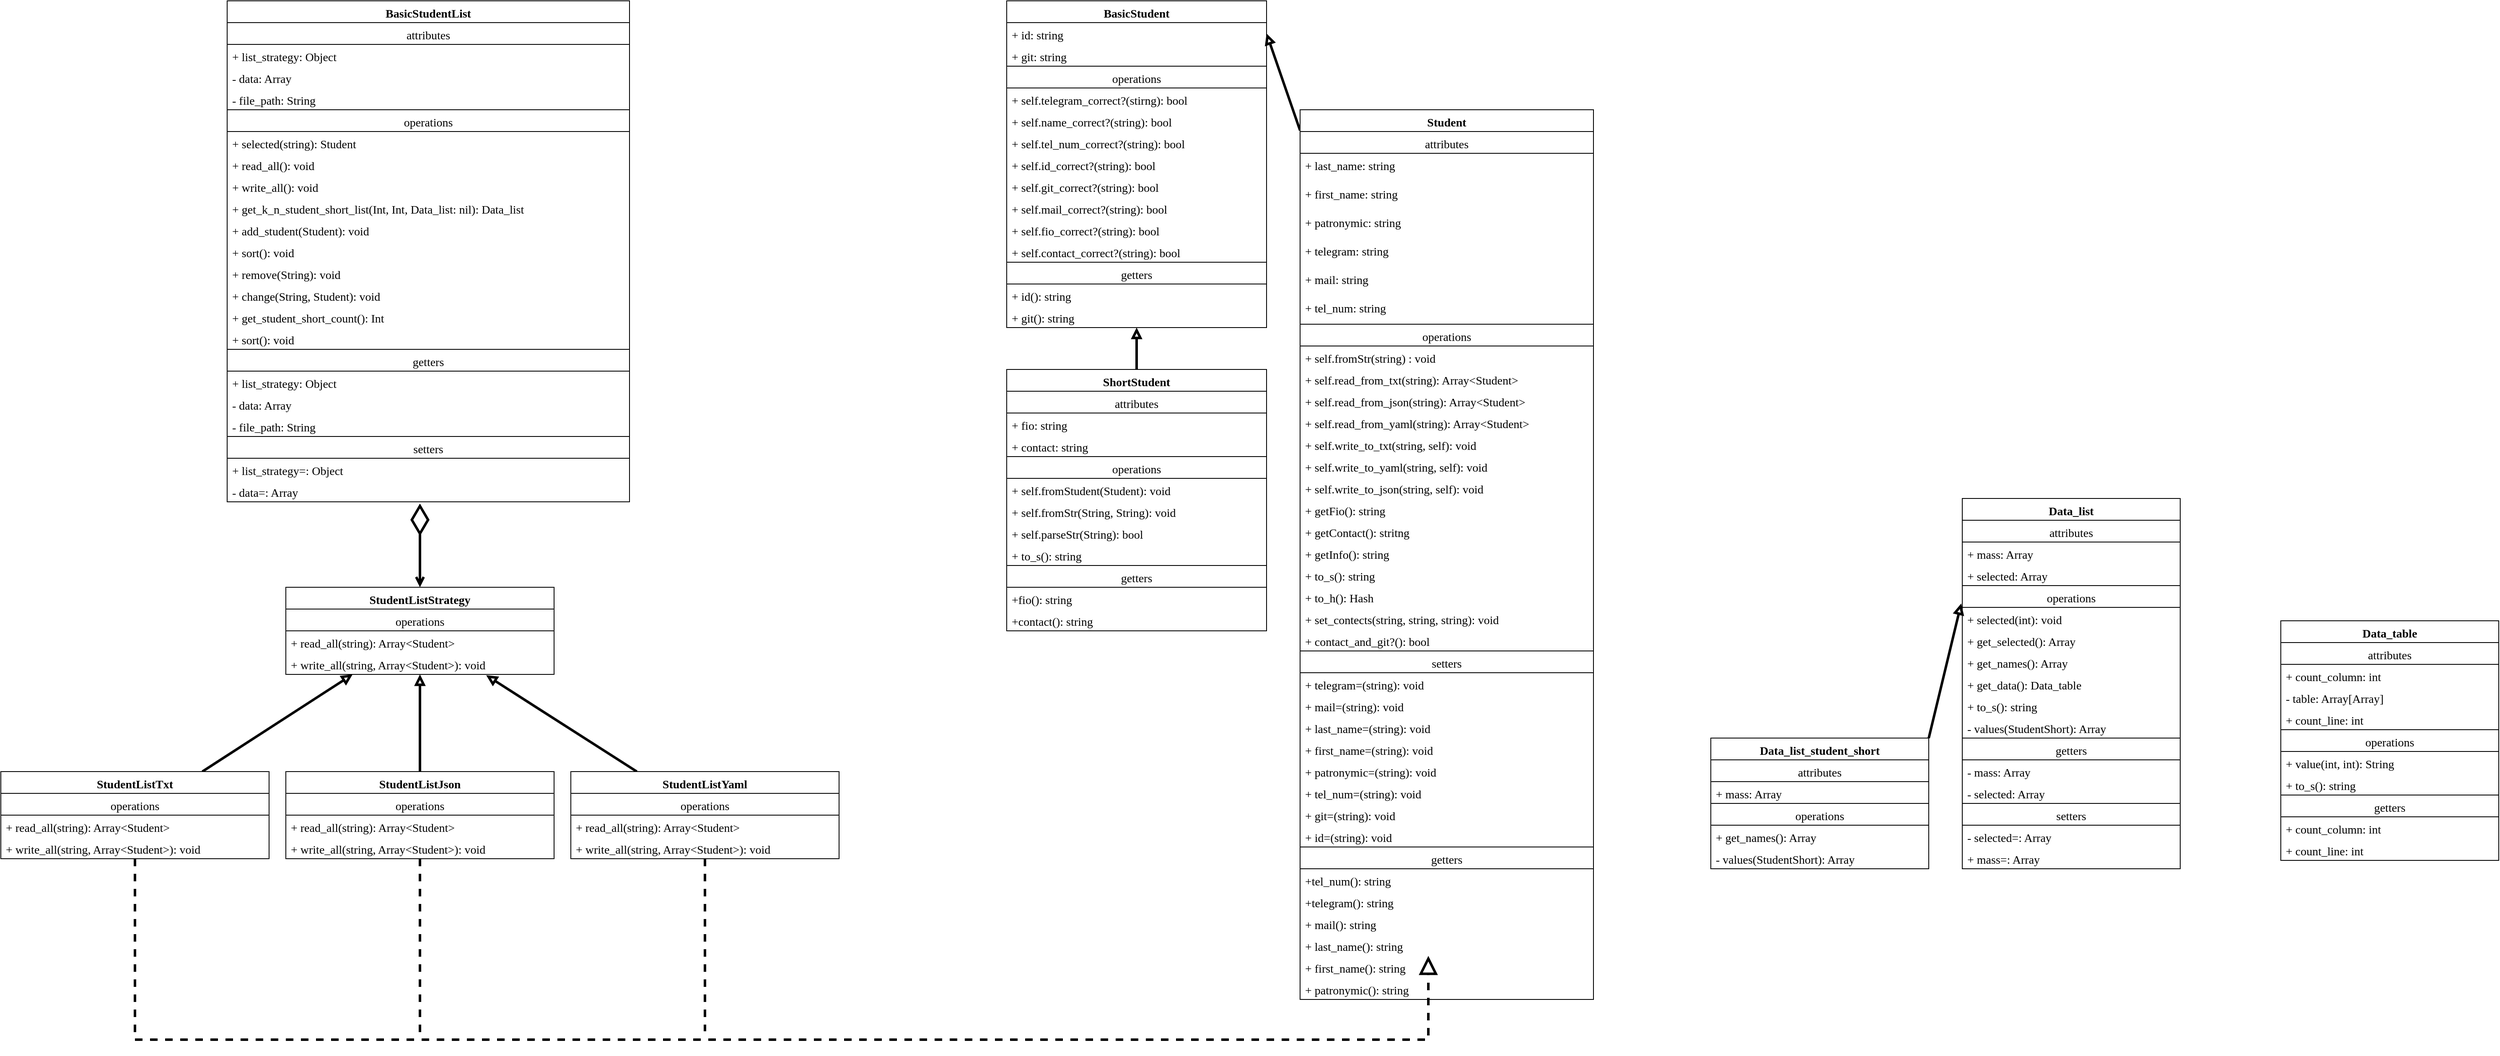 <mxfile version="21.2.1" type="device">
  <diagram id="cqZZ-m5F7JfO_E2lkw66" name="Page-1">
    <mxGraphModel dx="2746" dy="1655" grid="1" gridSize="10" guides="1" tooltips="1" connect="1" arrows="1" fold="1" page="1" pageScale="1" pageWidth="1920" pageHeight="1200" background="none" math="0" shadow="0">
      <root>
        <mxCell id="0" />
        <mxCell id="1" parent="0" />
        <mxCell id="42" value="BasicStudent" style="swimlane;fontStyle=1;align=center;verticalAlign=top;childLayout=stackLayout;horizontal=1;startSize=26;horizontalStack=0;resizeParent=1;resizeParentMax=0;resizeLast=0;collapsible=1;marginBottom=0;fontFamily=Verdana;fontSize=14;" parent="1" vertex="1">
          <mxGeometry x="650" y="-1190" width="310" height="390" as="geometry" />
        </mxCell>
        <mxCell id="46" value="+ id: string" style="text;strokeColor=none;fillColor=none;align=left;verticalAlign=top;spacingLeft=4;spacingRight=4;overflow=hidden;rotatable=0;points=[[0,0.5],[1,0.5]];portConstraint=eastwest;fontFamily=Verdana;fontSize=14;" parent="42" vertex="1">
          <mxGeometry y="26" width="310" height="26" as="geometry" />
        </mxCell>
        <mxCell id="43" value="+ git: string" style="text;strokeColor=none;fillColor=none;align=left;verticalAlign=top;spacingLeft=4;spacingRight=4;overflow=hidden;rotatable=0;points=[[0,0.5],[1,0.5]];portConstraint=eastwest;fontFamily=Verdana;fontSize=14;" parent="42" vertex="1">
          <mxGeometry y="52" width="310" height="26" as="geometry" />
        </mxCell>
        <mxCell id="147" value="operations" style="text;strokeColor=default;fillColor=none;align=center;verticalAlign=top;spacingLeft=4;spacingRight=4;overflow=hidden;rotatable=0;points=[[0,0.5],[1,0.5]];portConstraint=eastwest;fontFamily=Verdana;fontSize=14;" parent="42" vertex="1">
          <mxGeometry y="78" width="310" height="26" as="geometry" />
        </mxCell>
        <mxCell id="94" value="+ self.telegram_correct?(stirng): bool" style="text;strokeColor=none;fillColor=none;align=left;verticalAlign=top;spacingLeft=4;spacingRight=4;overflow=hidden;rotatable=0;points=[[0,0.5],[1,0.5]];portConstraint=eastwest;fontFamily=Verdana;fontSize=14;" parent="42" vertex="1">
          <mxGeometry y="104" width="310" height="26" as="geometry" />
        </mxCell>
        <mxCell id="97" value="+ self.name_correct?(string): bool " style="text;strokeColor=none;fillColor=none;align=left;verticalAlign=top;spacingLeft=4;spacingRight=4;overflow=hidden;rotatable=0;points=[[0,0.5],[1,0.5]];portConstraint=eastwest;fontFamily=Verdana;fontSize=14;perimeterSpacing=0;" parent="42" vertex="1">
          <mxGeometry y="130" width="310" height="26" as="geometry" />
        </mxCell>
        <mxCell id="99" value="+ self.tel_num_correct?(string): bool" style="text;strokeColor=none;fillColor=none;align=left;verticalAlign=top;spacingLeft=4;spacingRight=4;overflow=hidden;rotatable=0;points=[[0,0.5],[1,0.5]];portConstraint=eastwest;fontFamily=Verdana;fontSize=14;" parent="42" vertex="1">
          <mxGeometry y="156" width="310" height="26" as="geometry" />
        </mxCell>
        <mxCell id="98" value="+ self.id_correct?(string): bool" style="text;strokeColor=none;fillColor=none;align=left;verticalAlign=top;spacingLeft=4;spacingRight=4;overflow=hidden;rotatable=0;points=[[0,0.5],[1,0.5]];portConstraint=eastwest;fontFamily=Verdana;fontSize=14;" parent="42" vertex="1">
          <mxGeometry y="182" width="310" height="26" as="geometry" />
        </mxCell>
        <mxCell id="96" value="+ self.git_correct?(string): bool" style="text;strokeColor=none;fillColor=none;align=left;verticalAlign=top;spacingLeft=4;spacingRight=4;overflow=hidden;rotatable=0;points=[[0,0.5],[1,0.5]];portConstraint=eastwest;fontFamily=Verdana;fontSize=14;" parent="42" vertex="1">
          <mxGeometry y="208" width="310" height="26" as="geometry" />
        </mxCell>
        <mxCell id="95" value="+ self.mail_correct?(string): bool" style="text;strokeColor=none;fillColor=none;align=left;verticalAlign=top;spacingLeft=4;spacingRight=4;overflow=hidden;rotatable=0;points=[[0,0.5],[1,0.5]];portConstraint=eastwest;fontFamily=Verdana;fontSize=14;" parent="42" vertex="1">
          <mxGeometry y="234" width="310" height="26" as="geometry" />
        </mxCell>
        <mxCell id="150" value="+ self.fio_correct?(string): bool" style="text;strokeColor=none;fillColor=none;align=left;verticalAlign=top;spacingLeft=4;spacingRight=4;overflow=hidden;rotatable=0;points=[[0,0.5],[1,0.5]];portConstraint=eastwest;fontFamily=Verdana;fontSize=14;" parent="42" vertex="1">
          <mxGeometry y="260" width="310" height="26" as="geometry" />
        </mxCell>
        <mxCell id="151" value="+ self.contact_correct?(string): bool" style="text;strokeColor=none;fillColor=none;align=left;verticalAlign=top;spacingLeft=4;spacingRight=4;overflow=hidden;rotatable=0;points=[[0,0.5],[1,0.5]];portConstraint=eastwest;fontFamily=Verdana;fontSize=14;" parent="42" vertex="1">
          <mxGeometry y="286" width="310" height="26" as="geometry" />
        </mxCell>
        <mxCell id="134" value="getters" style="text;strokeColor=default;fillColor=none;align=center;verticalAlign=top;spacingLeft=4;spacingRight=4;overflow=hidden;rotatable=0;points=[[0,0.5],[1,0.5]];portConstraint=eastwest;fontFamily=Verdana;fontSize=14;" parent="42" vertex="1">
          <mxGeometry y="312" width="310" height="26" as="geometry" />
        </mxCell>
        <mxCell id="135" value="+ id(): string" style="text;strokeColor=none;fillColor=none;align=left;verticalAlign=top;spacingLeft=4;spacingRight=4;overflow=hidden;rotatable=0;points=[[0,0.5],[1,0.5]];portConstraint=eastwest;fontFamily=Verdana;fontSize=14;" parent="42" vertex="1">
          <mxGeometry y="338" width="310" height="26" as="geometry" />
        </mxCell>
        <mxCell id="136" value="+ git(): string" style="text;strokeColor=none;fillColor=none;align=left;verticalAlign=top;spacingLeft=4;spacingRight=4;overflow=hidden;rotatable=0;points=[[0,0.5],[1,0.5]];portConstraint=eastwest;fontFamily=Verdana;fontSize=14;" parent="42" vertex="1">
          <mxGeometry y="364" width="310" height="26" as="geometry" />
        </mxCell>
        <mxCell id="133" style="edgeStyle=none;html=1;entryX=0.5;entryY=1;entryDx=0;entryDy=0;strokeWidth=3;fontFamily=Verdana;fontSize=14;endArrow=block;endFill=0;" parent="1" source="64" target="42" edge="1">
          <mxGeometry relative="1" as="geometry" />
        </mxCell>
        <mxCell id="64" value="ShortStudent" style="swimlane;fontStyle=1;align=center;verticalAlign=top;childLayout=stackLayout;horizontal=1;startSize=26;horizontalStack=0;resizeParent=1;resizeParentMax=0;resizeLast=0;collapsible=1;marginBottom=0;fontFamily=Verdana;fontSize=14;" parent="1" vertex="1">
          <mxGeometry x="650" y="-750" width="310" height="312" as="geometry" />
        </mxCell>
        <mxCell id="70" value="attributes" style="text;strokeColor=default;fillColor=none;align=center;verticalAlign=top;spacingLeft=4;spacingRight=4;overflow=hidden;rotatable=0;points=[[0,0.5],[1,0.5]];portConstraint=eastwest;fontFamily=Verdana;fontSize=14;" parent="64" vertex="1">
          <mxGeometry y="26" width="310" height="26" as="geometry" />
        </mxCell>
        <mxCell id="65" value="+ fio: string" style="text;strokeColor=none;fillColor=none;align=left;verticalAlign=top;spacingLeft=4;spacingRight=4;overflow=hidden;rotatable=0;points=[[0,0.5],[1,0.5]];portConstraint=eastwest;fontFamily=Verdana;fontSize=14;" parent="64" vertex="1">
          <mxGeometry y="52" width="310" height="26" as="geometry" />
        </mxCell>
        <mxCell id="66" value="+ contact: string" style="text;strokeColor=none;fillColor=none;align=left;verticalAlign=top;spacingLeft=4;spacingRight=4;overflow=hidden;rotatable=0;points=[[0,0.5],[1,0.5]];portConstraint=eastwest;fontFamily=Verdana;fontSize=14;" parent="64" vertex="1">
          <mxGeometry y="78" width="310" height="26" as="geometry" />
        </mxCell>
        <mxCell id="73" value="operations" style="text;strokeColor=default;fillColor=none;align=center;verticalAlign=top;spacingLeft=4;spacingRight=4;overflow=hidden;rotatable=0;points=[[0,0.5],[1,0.5]];portConstraint=eastwest;fontFamily=Verdana;fontSize=14;" parent="64" vertex="1">
          <mxGeometry y="104" width="310" height="26" as="geometry" />
        </mxCell>
        <mxCell id="68" value="+ self.fromStudent(Student): void" style="text;strokeColor=none;fillColor=none;align=left;verticalAlign=top;spacingLeft=4;spacingRight=4;overflow=hidden;rotatable=0;points=[[0,0.5],[1,0.5]];portConstraint=eastwest;fontFamily=Verdana;fontSize=14;" parent="64" vertex="1">
          <mxGeometry y="130" width="310" height="26" as="geometry" />
        </mxCell>
        <mxCell id="148" value="+ self.fromStr(String, String): void" style="text;strokeColor=none;fillColor=none;align=left;verticalAlign=top;spacingLeft=4;spacingRight=4;overflow=hidden;rotatable=0;points=[[0,0.5],[1,0.5]];portConstraint=eastwest;fontFamily=Verdana;fontSize=14;" parent="64" vertex="1">
          <mxGeometry y="156" width="310" height="26" as="geometry" />
        </mxCell>
        <mxCell id="149" value="+ self.parseStr(String): bool" style="text;strokeColor=none;fillColor=none;align=left;verticalAlign=top;spacingLeft=4;spacingRight=4;overflow=hidden;rotatable=0;points=[[0,0.5],[1,0.5]];portConstraint=eastwest;fontFamily=Verdana;fontSize=14;" parent="64" vertex="1">
          <mxGeometry y="182" width="310" height="26" as="geometry" />
        </mxCell>
        <mxCell id="69" value="+ to_s(): string" style="text;strokeColor=none;fillColor=none;align=left;verticalAlign=top;spacingLeft=4;spacingRight=4;overflow=hidden;rotatable=0;points=[[0,0.5],[1,0.5]];portConstraint=eastwest;fontFamily=Verdana;fontSize=14;" parent="64" vertex="1">
          <mxGeometry y="208" width="310" height="26" as="geometry" />
        </mxCell>
        <mxCell id="74" value="getters" style="text;strokeColor=default;fillColor=none;align=center;verticalAlign=top;spacingLeft=4;spacingRight=4;overflow=hidden;rotatable=0;points=[[0,0.5],[1,0.5]];portConstraint=eastwest;fontFamily=Verdana;fontSize=14;" parent="64" vertex="1">
          <mxGeometry y="234" width="310" height="26" as="geometry" />
        </mxCell>
        <mxCell id="75" value="+fio(): string" style="text;strokeColor=none;fillColor=none;align=left;verticalAlign=top;spacingLeft=4;spacingRight=4;overflow=hidden;rotatable=0;points=[[0,0.5],[1,0.5]];portConstraint=eastwest;fontFamily=Verdana;fontSize=14;" parent="64" vertex="1">
          <mxGeometry y="260" width="310" height="26" as="geometry" />
        </mxCell>
        <mxCell id="76" value="+contact(): string" style="text;strokeColor=none;fillColor=none;align=left;verticalAlign=top;spacingLeft=4;spacingRight=4;overflow=hidden;rotatable=0;points=[[0,0.5],[1,0.5]];portConstraint=eastwest;fontFamily=Verdana;fontSize=14;" parent="64" vertex="1">
          <mxGeometry y="286" width="310" height="26" as="geometry" />
        </mxCell>
        <mxCell id="132" style="edgeStyle=none;html=1;entryX=1;entryY=0.5;entryDx=0;entryDy=0;fontFamily=Verdana;fontSize=14;endArrow=block;endFill=0;strokeWidth=3;" parent="1" source="78" target="46" edge="1">
          <mxGeometry relative="1" as="geometry" />
        </mxCell>
        <mxCell id="78" value="Student" style="swimlane;fontStyle=1;align=center;verticalAlign=top;childLayout=stackLayout;horizontal=1;startSize=26;horizontalStack=0;resizeParent=1;resizeParentMax=0;resizeLast=0;collapsible=1;marginBottom=0;fontFamily=Verdana;fontSize=14;" parent="1" vertex="1">
          <mxGeometry x="1000" y="-1060" width="350" height="1062" as="geometry" />
        </mxCell>
        <mxCell id="108" value="attributes" style="text;strokeColor=default;fillColor=none;align=center;verticalAlign=top;spacingLeft=4;spacingRight=4;overflow=hidden;rotatable=0;points=[[0,0.5],[1,0.5]];portConstraint=eastwest;fontFamily=Verdana;fontSize=14;" parent="78" vertex="1">
          <mxGeometry y="26" width="350" height="26" as="geometry" />
        </mxCell>
        <mxCell id="79" value="+ last_name: string" style="text;strokeColor=none;fillColor=none;align=left;verticalAlign=top;spacingLeft=4;spacingRight=4;overflow=hidden;rotatable=0;points=[[0,0.5],[1,0.5]];portConstraint=eastwest;fontFamily=Verdana;fontSize=14;" parent="78" vertex="1">
          <mxGeometry y="52" width="350" height="34" as="geometry" />
        </mxCell>
        <mxCell id="80" value="+ first_name: string" style="text;strokeColor=none;fillColor=none;align=left;verticalAlign=top;spacingLeft=4;spacingRight=4;overflow=hidden;rotatable=0;points=[[0,0.5],[1,0.5]];portConstraint=eastwest;fontFamily=Verdana;fontSize=14;" parent="78" vertex="1">
          <mxGeometry y="86" width="350" height="34" as="geometry" />
        </mxCell>
        <mxCell id="81" value="+ patronymic: string" style="text;strokeColor=none;fillColor=none;align=left;verticalAlign=top;spacingLeft=4;spacingRight=4;overflow=hidden;rotatable=0;points=[[0,0.5],[1,0.5]];portConstraint=eastwest;fontFamily=Verdana;fontSize=14;" parent="78" vertex="1">
          <mxGeometry y="120" width="350" height="34" as="geometry" />
        </mxCell>
        <mxCell id="82" value="+ telegram: string" style="text;strokeColor=none;fillColor=none;align=left;verticalAlign=top;spacingLeft=4;spacingRight=4;overflow=hidden;rotatable=0;points=[[0,0.5],[1,0.5]];portConstraint=eastwest;fontFamily=Verdana;fontSize=14;" parent="78" vertex="1">
          <mxGeometry y="154" width="350" height="34" as="geometry" />
        </mxCell>
        <mxCell id="83" value="+ mail: string" style="text;strokeColor=none;fillColor=none;align=left;verticalAlign=top;spacingLeft=4;spacingRight=4;overflow=hidden;rotatable=0;points=[[0,0.5],[1,0.5]];portConstraint=eastwest;fontFamily=Verdana;fontSize=14;" parent="78" vertex="1">
          <mxGeometry y="188" width="350" height="34" as="geometry" />
        </mxCell>
        <mxCell id="84" value="+ tel_num: string" style="text;strokeColor=none;fillColor=none;align=left;verticalAlign=top;spacingLeft=4;spacingRight=4;overflow=hidden;rotatable=0;points=[[0,0.5],[1,0.5]];portConstraint=eastwest;fontFamily=Verdana;fontSize=14;" parent="78" vertex="1">
          <mxGeometry y="222" width="350" height="34" as="geometry" />
        </mxCell>
        <mxCell id="109" value="operations" style="text;strokeColor=default;fillColor=none;align=center;verticalAlign=top;spacingLeft=4;spacingRight=4;overflow=hidden;rotatable=0;points=[[0,0.5],[1,0.5]];portConstraint=eastwest;fontFamily=Verdana;fontSize=14;" parent="78" vertex="1">
          <mxGeometry y="256" width="350" height="26" as="geometry" />
        </mxCell>
        <mxCell id="86" value="+ self.fromStr(string) : void" style="text;strokeColor=none;fillColor=none;align=left;verticalAlign=top;spacingLeft=4;spacingRight=4;overflow=hidden;rotatable=0;points=[[0,0.5],[1,0.5]];portConstraint=eastwest;fontFamily=Verdana;fontSize=14;" parent="78" vertex="1">
          <mxGeometry y="282" width="350" height="26" as="geometry" />
        </mxCell>
        <mxCell id="87" value="+ self.read_from_txt(string): Array&lt;Student&gt;" style="text;strokeColor=none;fillColor=none;align=left;verticalAlign=top;spacingLeft=4;spacingRight=4;overflow=hidden;rotatable=0;points=[[0,0.5],[1,0.5]];portConstraint=eastwest;fontFamily=Verdana;fontSize=14;" parent="78" vertex="1">
          <mxGeometry y="308" width="350" height="26" as="geometry" />
        </mxCell>
        <mxCell id="soXMuwDczlFzqu-xq0PE-235" value="+ self.read_from_json(string): Array&lt;Student&gt;" style="text;strokeColor=none;fillColor=none;align=left;verticalAlign=top;spacingLeft=4;spacingRight=4;overflow=hidden;rotatable=0;points=[[0,0.5],[1,0.5]];portConstraint=eastwest;fontFamily=Verdana;fontSize=14;" parent="78" vertex="1">
          <mxGeometry y="334" width="350" height="26" as="geometry" />
        </mxCell>
        <mxCell id="soXMuwDczlFzqu-xq0PE-236" value="+ self.read_from_yaml(string): Array&lt;Student&gt;" style="text;strokeColor=none;fillColor=none;align=left;verticalAlign=top;spacingLeft=4;spacingRight=4;overflow=hidden;rotatable=0;points=[[0,0.5],[1,0.5]];portConstraint=eastwest;fontFamily=Verdana;fontSize=14;" parent="78" vertex="1">
          <mxGeometry y="360" width="350" height="26" as="geometry" />
        </mxCell>
        <mxCell id="soXMuwDczlFzqu-xq0PE-237" value="+ self.write_to_txt(string, self): void" style="text;strokeColor=none;fillColor=none;align=left;verticalAlign=top;spacingLeft=4;spacingRight=4;overflow=hidden;rotatable=0;points=[[0,0.5],[1,0.5]];portConstraint=eastwest;fontFamily=Verdana;fontSize=14;" parent="78" vertex="1">
          <mxGeometry y="386" width="350" height="26" as="geometry" />
        </mxCell>
        <mxCell id="soXMuwDczlFzqu-xq0PE-238" value="+ self.write_to_yaml(string, self): void" style="text;strokeColor=none;fillColor=none;align=left;verticalAlign=top;spacingLeft=4;spacingRight=4;overflow=hidden;rotatable=0;points=[[0,0.5],[1,0.5]];portConstraint=eastwest;fontFamily=Verdana;fontSize=14;" parent="78" vertex="1">
          <mxGeometry y="412" width="350" height="26" as="geometry" />
        </mxCell>
        <mxCell id="88" value="+ self.write_to_json(string, self): void" style="text;strokeColor=none;fillColor=none;align=left;verticalAlign=top;spacingLeft=4;spacingRight=4;overflow=hidden;rotatable=0;points=[[0,0.5],[1,0.5]];portConstraint=eastwest;fontFamily=Verdana;fontSize=14;" parent="78" vertex="1">
          <mxGeometry y="438" width="350" height="26" as="geometry" />
        </mxCell>
        <mxCell id="89" value="+ getFio(): string" style="text;strokeColor=none;fillColor=none;align=left;verticalAlign=top;spacingLeft=4;spacingRight=4;overflow=hidden;rotatable=0;points=[[0,0.5],[1,0.5]];portConstraint=eastwest;fontFamily=Verdana;fontSize=14;" parent="78" vertex="1">
          <mxGeometry y="464" width="350" height="26" as="geometry" />
        </mxCell>
        <mxCell id="90" value="+ getContact(): stritng" style="text;strokeColor=none;fillColor=none;align=left;verticalAlign=top;spacingLeft=4;spacingRight=4;overflow=hidden;rotatable=0;points=[[0,0.5],[1,0.5]];portConstraint=eastwest;fontFamily=Verdana;fontSize=14;" parent="78" vertex="1">
          <mxGeometry y="490" width="350" height="26" as="geometry" />
        </mxCell>
        <mxCell id="91" value="+ getInfo(): string" style="text;strokeColor=none;fillColor=none;align=left;verticalAlign=top;spacingLeft=4;spacingRight=4;overflow=hidden;rotatable=0;points=[[0,0.5],[1,0.5]];portConstraint=eastwest;fontFamily=Verdana;fontSize=14;" parent="78" vertex="1">
          <mxGeometry y="516" width="350" height="26" as="geometry" />
        </mxCell>
        <mxCell id="cn8d7LqvngTGXurEnJBH-204" value="+ to_s(): string" style="text;strokeColor=none;fillColor=none;align=left;verticalAlign=top;spacingLeft=4;spacingRight=4;overflow=hidden;rotatable=0;points=[[0,0.5],[1,0.5]];portConstraint=eastwest;fontFamily=Verdana;fontSize=14;" vertex="1" parent="78">
          <mxGeometry y="542" width="350" height="26" as="geometry" />
        </mxCell>
        <mxCell id="cn8d7LqvngTGXurEnJBH-205" value="+ to_h(): Hash" style="text;strokeColor=none;fillColor=none;align=left;verticalAlign=top;spacingLeft=4;spacingRight=4;overflow=hidden;rotatable=0;points=[[0,0.5],[1,0.5]];portConstraint=eastwest;fontFamily=Verdana;fontSize=14;" vertex="1" parent="78">
          <mxGeometry y="568" width="350" height="26" as="geometry" />
        </mxCell>
        <mxCell id="92" value="+ set_contects(string, string, string): void" style="text;strokeColor=none;fillColor=none;align=left;verticalAlign=top;spacingLeft=4;spacingRight=4;overflow=hidden;rotatable=0;points=[[0,0.5],[1,0.5]];portConstraint=eastwest;fontFamily=Verdana;fontSize=14;" parent="78" vertex="1">
          <mxGeometry y="594" width="350" height="26" as="geometry" />
        </mxCell>
        <mxCell id="93" value="+ contact_and_git?(): bool" style="text;strokeColor=none;fillColor=none;align=left;verticalAlign=top;spacingLeft=4;spacingRight=4;overflow=hidden;rotatable=0;points=[[0,0.5],[1,0.5]];portConstraint=eastwest;fontFamily=Verdana;fontSize=14;" parent="78" vertex="1">
          <mxGeometry y="620" width="350" height="26" as="geometry" />
        </mxCell>
        <mxCell id="110" value="setters" style="text;strokeColor=default;fillColor=none;align=center;verticalAlign=top;spacingLeft=4;spacingRight=4;overflow=hidden;rotatable=0;points=[[0,0.5],[1,0.5]];portConstraint=eastwest;fontFamily=Verdana;fontSize=14;" parent="78" vertex="1">
          <mxGeometry y="646" width="350" height="26" as="geometry" />
        </mxCell>
        <mxCell id="106" value="+ telegram=(string): void" style="text;strokeColor=none;fillColor=none;align=left;verticalAlign=top;spacingLeft=4;spacingRight=4;overflow=hidden;rotatable=0;points=[[0,0.5],[1,0.5]];portConstraint=eastwest;fontFamily=Verdana;fontSize=14;" parent="78" vertex="1">
          <mxGeometry y="672" width="350" height="26" as="geometry" />
        </mxCell>
        <mxCell id="102" value="+ mail=(string): void" style="text;strokeColor=none;fillColor=none;align=left;verticalAlign=top;spacingLeft=4;spacingRight=4;overflow=hidden;rotatable=0;points=[[0,0.5],[1,0.5]];portConstraint=eastwest;fontFamily=Verdana;fontSize=14;" parent="78" vertex="1">
          <mxGeometry y="698" width="350" height="26" as="geometry" />
        </mxCell>
        <mxCell id="100" value="+ last_name=(string): void" style="text;strokeColor=none;fillColor=none;align=left;verticalAlign=top;spacingLeft=4;spacingRight=4;overflow=hidden;rotatable=0;points=[[0,0.5],[1,0.5]];portConstraint=eastwest;fontFamily=Verdana;fontSize=14;" parent="78" vertex="1">
          <mxGeometry y="724" width="350" height="26" as="geometry" />
        </mxCell>
        <mxCell id="101" value="+ first_name=(string): void" style="text;strokeColor=none;fillColor=none;align=left;verticalAlign=top;spacingLeft=4;spacingRight=4;overflow=hidden;rotatable=0;points=[[0,0.5],[1,0.5]];portConstraint=eastwest;fontFamily=Verdana;fontSize=14;" parent="78" vertex="1">
          <mxGeometry y="750" width="350" height="26" as="geometry" />
        </mxCell>
        <mxCell id="103" value="+ patronymic=(string): void" style="text;strokeColor=none;fillColor=none;align=left;verticalAlign=top;spacingLeft=4;spacingRight=4;overflow=hidden;rotatable=0;points=[[0,0.5],[1,0.5]];portConstraint=eastwest;fontFamily=Verdana;fontSize=14;" parent="78" vertex="1">
          <mxGeometry y="776" width="350" height="26" as="geometry" />
        </mxCell>
        <mxCell id="107" value="+ tel_num=(string): void" style="text;strokeColor=none;fillColor=none;align=left;verticalAlign=top;spacingLeft=4;spacingRight=4;overflow=hidden;rotatable=0;points=[[0,0.5],[1,0.5]];portConstraint=eastwest;fontFamily=Verdana;fontSize=14;" parent="78" vertex="1">
          <mxGeometry y="802" width="350" height="26" as="geometry" />
        </mxCell>
        <mxCell id="105" value="+ git=(string): void" style="text;strokeColor=none;fillColor=none;align=left;verticalAlign=top;spacingLeft=4;spacingRight=4;overflow=hidden;rotatable=0;points=[[0,0.5],[1,0.5]];portConstraint=eastwest;fontFamily=Verdana;fontSize=14;" parent="78" vertex="1">
          <mxGeometry y="828" width="350" height="26" as="geometry" />
        </mxCell>
        <mxCell id="104" value="+ id=(string): void" style="text;strokeColor=none;fillColor=none;align=left;verticalAlign=top;spacingLeft=4;spacingRight=4;overflow=hidden;rotatable=0;points=[[0,0.5],[1,0.5]];portConstraint=eastwest;fontFamily=Verdana;fontSize=14;" parent="78" vertex="1">
          <mxGeometry y="854" width="350" height="26" as="geometry" />
        </mxCell>
        <mxCell id="111" value="getters" style="text;strokeColor=default;fillColor=none;align=center;verticalAlign=top;spacingLeft=4;spacingRight=4;overflow=hidden;rotatable=0;points=[[0,0.5],[1,0.5]];portConstraint=eastwest;fontFamily=Verdana;fontSize=14;" parent="78" vertex="1">
          <mxGeometry y="880" width="350" height="26" as="geometry" />
        </mxCell>
        <mxCell id="115" value="+tel_num(): string" style="text;strokeColor=none;fillColor=none;align=left;verticalAlign=top;spacingLeft=4;spacingRight=4;overflow=hidden;rotatable=0;points=[[0,0.5],[1,0.5]];portConstraint=eastwest;fontFamily=Verdana;fontSize=14;" parent="78" vertex="1">
          <mxGeometry y="906" width="350" height="26" as="geometry" />
        </mxCell>
        <mxCell id="116" value="+telegram(): string" style="text;strokeColor=none;fillColor=none;align=left;verticalAlign=top;spacingLeft=4;spacingRight=4;overflow=hidden;rotatable=0;points=[[0,0.5],[1,0.5]];portConstraint=eastwest;fontFamily=Verdana;fontSize=14;" parent="78" vertex="1">
          <mxGeometry y="932" width="350" height="26" as="geometry" />
        </mxCell>
        <mxCell id="117" value="+ mail(): string" style="text;strokeColor=none;fillColor=none;align=left;verticalAlign=top;spacingLeft=4;spacingRight=4;overflow=hidden;rotatable=0;points=[[0,0.5],[1,0.5]];portConstraint=eastwest;fontFamily=Verdana;fontSize=14;" parent="78" vertex="1">
          <mxGeometry y="958" width="350" height="26" as="geometry" />
        </mxCell>
        <mxCell id="118" value="+ last_name(): string" style="text;strokeColor=none;fillColor=none;align=left;verticalAlign=top;spacingLeft=4;spacingRight=4;overflow=hidden;rotatable=0;points=[[0,0.5],[1,0.5]];portConstraint=eastwest;fontFamily=Verdana;fontSize=14;" parent="78" vertex="1">
          <mxGeometry y="984" width="350" height="26" as="geometry" />
        </mxCell>
        <mxCell id="119" value="+ first_name(): string" style="text;strokeColor=none;fillColor=none;align=left;verticalAlign=top;spacingLeft=4;spacingRight=4;overflow=hidden;rotatable=0;points=[[0,0.5],[1,0.5]];portConstraint=eastwest;fontFamily=Verdana;fontSize=14;" parent="78" vertex="1">
          <mxGeometry y="1010" width="350" height="26" as="geometry" />
        </mxCell>
        <mxCell id="120" value="+ patronymic(): string" style="text;strokeColor=none;fillColor=none;align=left;verticalAlign=top;spacingLeft=4;spacingRight=4;overflow=hidden;rotatable=0;points=[[0,0.5],[1,0.5]];portConstraint=eastwest;fontFamily=Verdana;fontSize=14;" parent="78" vertex="1">
          <mxGeometry y="1036" width="350" height="26" as="geometry" />
        </mxCell>
        <mxCell id="137" value="Data_table" style="swimlane;fontStyle=1;align=center;verticalAlign=top;childLayout=stackLayout;horizontal=1;startSize=26;horizontalStack=0;resizeParent=1;resizeParentMax=0;resizeLast=0;collapsible=1;marginBottom=0;fontFamily=Verdana;fontSize=14;" parent="1" vertex="1">
          <mxGeometry x="2170" y="-450" width="260" height="286" as="geometry" />
        </mxCell>
        <mxCell id="138" value="attributes" style="text;strokeColor=default;fillColor=none;align=center;verticalAlign=top;spacingLeft=4;spacingRight=4;overflow=hidden;rotatable=0;points=[[0,0.5],[1,0.5]];portConstraint=eastwest;fontFamily=Verdana;fontSize=14;" parent="137" vertex="1">
          <mxGeometry y="26" width="260" height="26" as="geometry" />
        </mxCell>
        <mxCell id="140" value="+ count_column: int" style="text;strokeColor=none;fillColor=none;align=left;verticalAlign=top;spacingLeft=4;spacingRight=4;overflow=hidden;rotatable=0;points=[[0,0.5],[1,0.5]];portConstraint=eastwest;fontFamily=Verdana;fontSize=14;" parent="137" vertex="1">
          <mxGeometry y="52" width="260" height="26" as="geometry" />
        </mxCell>
        <mxCell id="202" value="- table: Array[Array]" style="text;strokeColor=none;fillColor=none;align=left;verticalAlign=top;spacingLeft=4;spacingRight=4;overflow=hidden;rotatable=0;points=[[0,0.5],[1,0.5]];portConstraint=eastwest;fontFamily=Verdana;fontSize=14;" parent="137" vertex="1">
          <mxGeometry y="78" width="260" height="26" as="geometry" />
        </mxCell>
        <mxCell id="139" value="+ count_line: int" style="text;strokeColor=none;fillColor=none;align=left;verticalAlign=top;spacingLeft=4;spacingRight=4;overflow=hidden;rotatable=0;points=[[0,0.5],[1,0.5]];portConstraint=eastwest;fontFamily=Verdana;fontSize=14;" parent="137" vertex="1">
          <mxGeometry y="104" width="260" height="26" as="geometry" />
        </mxCell>
        <mxCell id="141" value="operations" style="text;strokeColor=default;fillColor=none;align=center;verticalAlign=top;spacingLeft=4;spacingRight=4;overflow=hidden;rotatable=0;points=[[0,0.5],[1,0.5]];portConstraint=eastwest;fontFamily=Verdana;fontSize=14;" parent="137" vertex="1">
          <mxGeometry y="130" width="260" height="26" as="geometry" />
        </mxCell>
        <mxCell id="142" value="+ value(int, int): String" style="text;strokeColor=none;fillColor=none;align=left;verticalAlign=top;spacingLeft=4;spacingRight=4;overflow=hidden;rotatable=0;points=[[0,0.5],[1,0.5]];portConstraint=eastwest;fontFamily=Verdana;fontSize=14;" parent="137" vertex="1">
          <mxGeometry y="156" width="260" height="26" as="geometry" />
        </mxCell>
        <mxCell id="143" value="+ to_s(): string" style="text;strokeColor=none;fillColor=none;align=left;verticalAlign=top;spacingLeft=4;spacingRight=4;overflow=hidden;rotatable=0;points=[[0,0.5],[1,0.5]];portConstraint=eastwest;fontFamily=Verdana;fontSize=14;" parent="137" vertex="1">
          <mxGeometry y="182" width="260" height="26" as="geometry" />
        </mxCell>
        <mxCell id="144" value="getters" style="text;strokeColor=default;fillColor=none;align=center;verticalAlign=top;spacingLeft=4;spacingRight=4;overflow=hidden;rotatable=0;points=[[0,0.5],[1,0.5]];portConstraint=eastwest;fontFamily=Verdana;fontSize=14;" parent="137" vertex="1">
          <mxGeometry y="208" width="260" height="26" as="geometry" />
        </mxCell>
        <mxCell id="153" value="+ count_column: int" style="text;strokeColor=none;fillColor=none;align=left;verticalAlign=top;spacingLeft=4;spacingRight=4;overflow=hidden;rotatable=0;points=[[0,0.5],[1,0.5]];portConstraint=eastwest;fontFamily=Verdana;fontSize=14;" parent="137" vertex="1">
          <mxGeometry y="234" width="260" height="26" as="geometry" />
        </mxCell>
        <mxCell id="152" value="+ count_line: int" style="text;strokeColor=none;fillColor=none;align=left;verticalAlign=top;spacingLeft=4;spacingRight=4;overflow=hidden;rotatable=0;points=[[0,0.5],[1,0.5]];portConstraint=eastwest;fontFamily=Verdana;fontSize=14;" parent="137" vertex="1">
          <mxGeometry y="260" width="260" height="26" as="geometry" />
        </mxCell>
        <mxCell id="157" value="Data_list" style="swimlane;fontStyle=1;align=center;verticalAlign=top;childLayout=stackLayout;horizontal=1;startSize=26;horizontalStack=0;resizeParent=1;resizeParentMax=0;resizeLast=0;collapsible=1;marginBottom=0;fontFamily=Verdana;fontSize=14;" parent="1" vertex="1">
          <mxGeometry x="1790" y="-596" width="260" height="442" as="geometry" />
        </mxCell>
        <mxCell id="158" value="attributes" style="text;strokeColor=default;fillColor=none;align=center;verticalAlign=top;spacingLeft=4;spacingRight=4;overflow=hidden;rotatable=0;points=[[0,0.5],[1,0.5]];portConstraint=eastwest;fontFamily=Verdana;fontSize=14;" parent="157" vertex="1">
          <mxGeometry y="26" width="260" height="26" as="geometry" />
        </mxCell>
        <mxCell id="159" value="+ mass: Array" style="text;strokeColor=none;fillColor=none;align=left;verticalAlign=top;spacingLeft=4;spacingRight=4;overflow=hidden;rotatable=0;points=[[0,0.5],[1,0.5]];portConstraint=eastwest;fontFamily=Verdana;fontSize=14;" parent="157" vertex="1">
          <mxGeometry y="52" width="260" height="26" as="geometry" />
        </mxCell>
        <mxCell id="160" value="+ selected: Array" style="text;strokeColor=none;fillColor=none;align=left;verticalAlign=top;spacingLeft=4;spacingRight=4;overflow=hidden;rotatable=0;points=[[0,0.5],[1,0.5]];portConstraint=eastwest;fontFamily=Verdana;fontSize=14;" parent="157" vertex="1">
          <mxGeometry y="78" width="260" height="26" as="geometry" />
        </mxCell>
        <mxCell id="161" value="operations" style="text;strokeColor=default;fillColor=none;align=center;verticalAlign=top;spacingLeft=4;spacingRight=4;overflow=hidden;rotatable=0;points=[[0,0.5],[1,0.5]];portConstraint=eastwest;fontFamily=Verdana;fontSize=14;" parent="157" vertex="1">
          <mxGeometry y="104" width="260" height="26" as="geometry" />
        </mxCell>
        <mxCell id="162" value="+ selected(int): void" style="text;strokeColor=none;fillColor=none;align=left;verticalAlign=top;spacingLeft=4;spacingRight=4;overflow=hidden;rotatable=0;points=[[0,0.5],[1,0.5]];portConstraint=eastwest;fontFamily=Verdana;fontSize=14;" parent="157" vertex="1">
          <mxGeometry y="130" width="260" height="26" as="geometry" />
        </mxCell>
        <mxCell id="177" value="+ get_selected(): Array" style="text;strokeColor=none;fillColor=none;align=left;verticalAlign=top;spacingLeft=4;spacingRight=4;overflow=hidden;rotatable=0;points=[[0,0.5],[1,0.5]];portConstraint=eastwest;fontFamily=Verdana;fontSize=14;" parent="157" vertex="1">
          <mxGeometry y="156" width="260" height="26" as="geometry" />
        </mxCell>
        <mxCell id="163" value="+ get_names(): Array" style="text;strokeColor=none;fillColor=none;align=left;verticalAlign=top;spacingLeft=4;spacingRight=4;overflow=hidden;rotatable=0;points=[[0,0.5],[1,0.5]];portConstraint=eastwest;fontFamily=Verdana;fontSize=14;" parent="157" vertex="1">
          <mxGeometry y="182" width="260" height="26" as="geometry" />
        </mxCell>
        <mxCell id="178" value="+ get_data(): Data_table" style="text;strokeColor=none;fillColor=none;align=left;verticalAlign=top;spacingLeft=4;spacingRight=4;overflow=hidden;rotatable=0;points=[[0,0.5],[1,0.5]];portConstraint=eastwest;fontFamily=Verdana;fontSize=14;" parent="157" vertex="1">
          <mxGeometry y="208" width="260" height="26" as="geometry" />
        </mxCell>
        <mxCell id="201" value="+ to_s(): string" style="text;strokeColor=none;fillColor=none;align=left;verticalAlign=top;spacingLeft=4;spacingRight=4;overflow=hidden;rotatable=0;points=[[0,0.5],[1,0.5]];portConstraint=eastwest;fontFamily=Verdana;fontSize=14;" parent="157" vertex="1">
          <mxGeometry y="234" width="260" height="26" as="geometry" />
        </mxCell>
        <mxCell id="200" value="- values(StudentShort): Array" style="text;strokeColor=none;fillColor=none;align=left;verticalAlign=top;spacingLeft=4;spacingRight=4;overflow=hidden;rotatable=0;points=[[0,0.5],[1,0.5]];portConstraint=eastwest;fontFamily=Verdana;fontSize=14;" parent="157" vertex="1">
          <mxGeometry y="260" width="260" height="26" as="geometry" />
        </mxCell>
        <mxCell id="164" value="getters" style="text;strokeColor=default;fillColor=none;align=center;verticalAlign=top;spacingLeft=4;spacingRight=4;overflow=hidden;rotatable=0;points=[[0,0.5],[1,0.5]];portConstraint=eastwest;fontFamily=Verdana;fontSize=14;" parent="157" vertex="1">
          <mxGeometry y="286" width="260" height="26" as="geometry" />
        </mxCell>
        <mxCell id="179" value="- mass: Array" style="text;strokeColor=none;fillColor=none;align=left;verticalAlign=top;spacingLeft=4;spacingRight=4;overflow=hidden;rotatable=0;points=[[0,0.5],[1,0.5]];portConstraint=eastwest;fontFamily=Verdana;fontSize=14;" parent="157" vertex="1">
          <mxGeometry y="312" width="260" height="26" as="geometry" />
        </mxCell>
        <mxCell id="180" value="- selected: Array" style="text;strokeColor=none;fillColor=none;align=left;verticalAlign=top;spacingLeft=4;spacingRight=4;overflow=hidden;rotatable=0;points=[[0,0.5],[1,0.5]];portConstraint=eastwest;fontFamily=Verdana;fontSize=14;" parent="157" vertex="1">
          <mxGeometry y="338" width="260" height="26" as="geometry" />
        </mxCell>
        <mxCell id="181" value="setters" style="text;strokeColor=default;fillColor=none;align=center;verticalAlign=top;spacingLeft=4;spacingRight=4;overflow=hidden;rotatable=0;points=[[0,0.5],[1,0.5]];portConstraint=eastwest;fontFamily=Verdana;fontSize=14;" parent="157" vertex="1">
          <mxGeometry y="364" width="260" height="26" as="geometry" />
        </mxCell>
        <mxCell id="183" value="- selected=: Array" style="text;strokeColor=none;fillColor=none;align=left;verticalAlign=top;spacingLeft=4;spacingRight=4;overflow=hidden;rotatable=0;points=[[0,0.5],[1,0.5]];portConstraint=eastwest;fontFamily=Verdana;fontSize=14;" parent="157" vertex="1">
          <mxGeometry y="390" width="260" height="26" as="geometry" />
        </mxCell>
        <mxCell id="182" value="+ mass=: Array" style="text;strokeColor=none;fillColor=none;align=left;verticalAlign=top;spacingLeft=4;spacingRight=4;overflow=hidden;rotatable=0;points=[[0,0.5],[1,0.5]];portConstraint=eastwest;fontFamily=Verdana;fontSize=14;" parent="157" vertex="1">
          <mxGeometry y="416" width="260" height="26" as="geometry" />
        </mxCell>
        <mxCell id="199" style="edgeStyle=none;html=1;exitX=1;exitY=0;exitDx=0;exitDy=0;entryX=-0.005;entryY=-0.176;entryDx=0;entryDy=0;endArrow=block;endFill=0;strokeWidth=3;entryPerimeter=0;" parent="1" source="184" target="162" edge="1">
          <mxGeometry relative="1" as="geometry" />
        </mxCell>
        <mxCell id="184" value="Data_list_student_short" style="swimlane;fontStyle=1;align=center;verticalAlign=top;childLayout=stackLayout;horizontal=1;startSize=26;horizontalStack=0;resizeParent=1;resizeParentMax=0;resizeLast=0;collapsible=1;marginBottom=0;fontFamily=Verdana;fontSize=14;" parent="1" vertex="1">
          <mxGeometry x="1490" y="-310" width="260" height="156" as="geometry" />
        </mxCell>
        <mxCell id="203" value="attributes" style="text;strokeColor=default;fillColor=none;align=center;verticalAlign=top;spacingLeft=4;spacingRight=4;overflow=hidden;rotatable=0;points=[[0,0.5],[1,0.5]];portConstraint=eastwest;fontFamily=Verdana;fontSize=14;" parent="184" vertex="1">
          <mxGeometry y="26" width="260" height="26" as="geometry" />
        </mxCell>
        <mxCell id="204" value="+ mass: Array" style="text;strokeColor=none;fillColor=none;align=left;verticalAlign=top;spacingLeft=4;spacingRight=4;overflow=hidden;rotatable=0;points=[[0,0.5],[1,0.5]];portConstraint=eastwest;fontFamily=Verdana;fontSize=14;" parent="184" vertex="1">
          <mxGeometry y="52" width="260" height="26" as="geometry" />
        </mxCell>
        <mxCell id="188" value="operations" style="text;strokeColor=default;fillColor=none;align=center;verticalAlign=top;spacingLeft=4;spacingRight=4;overflow=hidden;rotatable=0;points=[[0,0.5],[1,0.5]];portConstraint=eastwest;fontFamily=Verdana;fontSize=14;" parent="184" vertex="1">
          <mxGeometry y="78" width="260" height="26" as="geometry" />
        </mxCell>
        <mxCell id="191" value="+ get_names(): Array" style="text;strokeColor=none;fillColor=none;align=left;verticalAlign=top;spacingLeft=4;spacingRight=4;overflow=hidden;rotatable=0;points=[[0,0.5],[1,0.5]];portConstraint=eastwest;fontFamily=Verdana;fontSize=14;" parent="184" vertex="1">
          <mxGeometry y="104" width="260" height="26" as="geometry" />
        </mxCell>
        <mxCell id="192" value="- values(StudentShort): Array" style="text;strokeColor=none;fillColor=none;align=left;verticalAlign=top;spacingLeft=4;spacingRight=4;overflow=hidden;rotatable=0;points=[[0,0.5],[1,0.5]];portConstraint=eastwest;fontFamily=Verdana;fontSize=14;" parent="184" vertex="1">
          <mxGeometry y="130" width="260" height="26" as="geometry" />
        </mxCell>
        <mxCell id="edZTI2oS5IeKbRg7brte-225" value="BasicStudentList" style="swimlane;fontStyle=1;align=center;verticalAlign=top;childLayout=stackLayout;horizontal=1;startSize=26;horizontalStack=0;resizeParent=1;resizeParentMax=0;resizeLast=0;collapsible=1;marginBottom=0;fontFamily=Verdana;fontSize=14;" parent="1" vertex="1">
          <mxGeometry x="-280" y="-1190" width="480" height="598" as="geometry" />
        </mxCell>
        <mxCell id="edZTI2oS5IeKbRg7brte-226" value="attributes" style="text;strokeColor=default;fillColor=none;align=center;verticalAlign=top;spacingLeft=4;spacingRight=4;overflow=hidden;rotatable=0;points=[[0,0.5],[1,0.5]];portConstraint=eastwest;fontFamily=Verdana;fontSize=14;" parent="edZTI2oS5IeKbRg7brte-225" vertex="1">
          <mxGeometry y="26" width="480" height="26" as="geometry" />
        </mxCell>
        <mxCell id="soXMuwDczlFzqu-xq0PE-230" value="+ list_strategy: Object" style="text;strokeColor=none;fillColor=none;align=left;verticalAlign=top;spacingLeft=4;spacingRight=4;overflow=hidden;rotatable=0;points=[[0,0.5],[1,0.5]];portConstraint=eastwest;fontFamily=Verdana;fontSize=14;" parent="edZTI2oS5IeKbRg7brte-225" vertex="1">
          <mxGeometry y="52" width="480" height="26" as="geometry" />
        </mxCell>
        <mxCell id="edZTI2oS5IeKbRg7brte-227" value="- data: Array" style="text;strokeColor=none;fillColor=none;align=left;verticalAlign=top;spacingLeft=4;spacingRight=4;overflow=hidden;rotatable=0;points=[[0,0.5],[1,0.5]];portConstraint=eastwest;fontFamily=Verdana;fontSize=14;" parent="edZTI2oS5IeKbRg7brte-225" vertex="1">
          <mxGeometry y="78" width="480" height="26" as="geometry" />
        </mxCell>
        <mxCell id="edZTI2oS5IeKbRg7brte-228" value="- file_path: String" style="text;strokeColor=none;fillColor=none;align=left;verticalAlign=top;spacingLeft=4;spacingRight=4;overflow=hidden;rotatable=0;points=[[0,0.5],[1,0.5]];portConstraint=eastwest;fontFamily=Verdana;fontSize=14;" parent="edZTI2oS5IeKbRg7brte-225" vertex="1">
          <mxGeometry y="104" width="480" height="26" as="geometry" />
        </mxCell>
        <mxCell id="edZTI2oS5IeKbRg7brte-229" value="operations" style="text;strokeColor=default;fillColor=none;align=center;verticalAlign=top;spacingLeft=4;spacingRight=4;overflow=hidden;rotatable=0;points=[[0,0.5],[1,0.5]];portConstraint=eastwest;fontFamily=Verdana;fontSize=14;" parent="edZTI2oS5IeKbRg7brte-225" vertex="1">
          <mxGeometry y="130" width="480" height="26" as="geometry" />
        </mxCell>
        <mxCell id="edZTI2oS5IeKbRg7brte-230" value="+ selected(string): Student" style="text;strokeColor=none;fillColor=none;align=left;verticalAlign=top;spacingLeft=4;spacingRight=4;overflow=hidden;rotatable=0;points=[[0,0.5],[1,0.5]];portConstraint=eastwest;fontFamily=Verdana;fontSize=14;" parent="edZTI2oS5IeKbRg7brte-225" vertex="1">
          <mxGeometry y="156" width="480" height="26" as="geometry" />
        </mxCell>
        <mxCell id="edZTI2oS5IeKbRg7brte-231" value="+ read_all(): void" style="text;strokeColor=none;fillColor=none;align=left;verticalAlign=top;spacingLeft=4;spacingRight=4;overflow=hidden;rotatable=0;points=[[0,0.5],[1,0.5]];portConstraint=eastwest;fontFamily=Verdana;fontSize=14;" parent="edZTI2oS5IeKbRg7brte-225" vertex="1">
          <mxGeometry y="182" width="480" height="26" as="geometry" />
        </mxCell>
        <mxCell id="edZTI2oS5IeKbRg7brte-232" value="+ write_all(): void" style="text;strokeColor=none;fillColor=none;align=left;verticalAlign=top;spacingLeft=4;spacingRight=4;overflow=hidden;rotatable=0;points=[[0,0.5],[1,0.5]];portConstraint=eastwest;fontFamily=Verdana;fontSize=14;" parent="edZTI2oS5IeKbRg7brte-225" vertex="1">
          <mxGeometry y="208" width="480" height="26" as="geometry" />
        </mxCell>
        <mxCell id="edZTI2oS5IeKbRg7brte-233" value="+ get_k_n_student_short_list(Int, Int, Data_list: nil): Data_list" style="text;strokeColor=none;fillColor=none;align=left;verticalAlign=top;spacingLeft=4;spacingRight=4;overflow=hidden;rotatable=0;points=[[0,0.5],[1,0.5]];portConstraint=eastwest;fontFamily=Verdana;fontSize=14;" parent="edZTI2oS5IeKbRg7brte-225" vertex="1">
          <mxGeometry y="234" width="480" height="26" as="geometry" />
        </mxCell>
        <mxCell id="edZTI2oS5IeKbRg7brte-234" value="+ add_student(Student): void" style="text;strokeColor=none;fillColor=none;align=left;verticalAlign=top;spacingLeft=4;spacingRight=4;overflow=hidden;rotatable=0;points=[[0,0.5],[1,0.5]];portConstraint=eastwest;fontFamily=Verdana;fontSize=14;" parent="edZTI2oS5IeKbRg7brte-225" vertex="1">
          <mxGeometry y="260" width="480" height="26" as="geometry" />
        </mxCell>
        <mxCell id="edZTI2oS5IeKbRg7brte-235" value="+ sort(): void" style="text;strokeColor=none;fillColor=none;align=left;verticalAlign=top;spacingLeft=4;spacingRight=4;overflow=hidden;rotatable=0;points=[[0,0.5],[1,0.5]];portConstraint=eastwest;fontFamily=Verdana;fontSize=14;" parent="edZTI2oS5IeKbRg7brte-225" vertex="1">
          <mxGeometry y="286" width="480" height="26" as="geometry" />
        </mxCell>
        <mxCell id="edZTI2oS5IeKbRg7brte-236" value="+ remove(String): void" style="text;strokeColor=none;fillColor=none;align=left;verticalAlign=top;spacingLeft=4;spacingRight=4;overflow=hidden;rotatable=0;points=[[0,0.5],[1,0.5]];portConstraint=eastwest;fontFamily=Verdana;fontSize=14;" parent="edZTI2oS5IeKbRg7brte-225" vertex="1">
          <mxGeometry y="312" width="480" height="26" as="geometry" />
        </mxCell>
        <mxCell id="edZTI2oS5IeKbRg7brte-237" value="+ change(String, Student): void" style="text;strokeColor=none;fillColor=none;align=left;verticalAlign=top;spacingLeft=4;spacingRight=4;overflow=hidden;rotatable=0;points=[[0,0.5],[1,0.5]];portConstraint=eastwest;fontFamily=Verdana;fontSize=14;" parent="edZTI2oS5IeKbRg7brte-225" vertex="1">
          <mxGeometry y="338" width="480" height="26" as="geometry" />
        </mxCell>
        <mxCell id="edZTI2oS5IeKbRg7brte-238" value="+ get_student_short_count(): Int" style="text;strokeColor=none;fillColor=none;align=left;verticalAlign=top;spacingLeft=4;spacingRight=4;overflow=hidden;rotatable=0;points=[[0,0.5],[1,0.5]];portConstraint=eastwest;fontFamily=Verdana;fontSize=14;" parent="edZTI2oS5IeKbRg7brte-225" vertex="1">
          <mxGeometry y="364" width="480" height="26" as="geometry" />
        </mxCell>
        <mxCell id="edZTI2oS5IeKbRg7brte-239" value="+ sort(): void" style="text;strokeColor=none;fillColor=none;align=left;verticalAlign=top;spacingLeft=4;spacingRight=4;overflow=hidden;rotatable=0;points=[[0,0.5],[1,0.5]];portConstraint=eastwest;fontFamily=Verdana;fontSize=14;" parent="edZTI2oS5IeKbRg7brte-225" vertex="1">
          <mxGeometry y="390" width="480" height="26" as="geometry" />
        </mxCell>
        <mxCell id="edZTI2oS5IeKbRg7brte-240" value="getters" style="text;strokeColor=default;fillColor=none;align=center;verticalAlign=top;spacingLeft=4;spacingRight=4;overflow=hidden;rotatable=0;points=[[0,0.5],[1,0.5]];portConstraint=eastwest;fontFamily=Verdana;fontSize=14;" parent="edZTI2oS5IeKbRg7brte-225" vertex="1">
          <mxGeometry y="416" width="480" height="26" as="geometry" />
        </mxCell>
        <mxCell id="soXMuwDczlFzqu-xq0PE-231" value="+ list_strategy: Object" style="text;strokeColor=none;fillColor=none;align=left;verticalAlign=top;spacingLeft=4;spacingRight=4;overflow=hidden;rotatable=0;points=[[0,0.5],[1,0.5]];portConstraint=eastwest;fontFamily=Verdana;fontSize=14;" parent="edZTI2oS5IeKbRg7brte-225" vertex="1">
          <mxGeometry y="442" width="480" height="26" as="geometry" />
        </mxCell>
        <mxCell id="edZTI2oS5IeKbRg7brte-241" value="- data: Array" style="text;strokeColor=none;fillColor=none;align=left;verticalAlign=top;spacingLeft=4;spacingRight=4;overflow=hidden;rotatable=0;points=[[0,0.5],[1,0.5]];portConstraint=eastwest;fontFamily=Verdana;fontSize=14;" parent="edZTI2oS5IeKbRg7brte-225" vertex="1">
          <mxGeometry y="468" width="480" height="26" as="geometry" />
        </mxCell>
        <mxCell id="edZTI2oS5IeKbRg7brte-242" value="- file_path: String" style="text;strokeColor=none;fillColor=none;align=left;verticalAlign=top;spacingLeft=4;spacingRight=4;overflow=hidden;rotatable=0;points=[[0,0.5],[1,0.5]];portConstraint=eastwest;fontFamily=Verdana;fontSize=14;" parent="edZTI2oS5IeKbRg7brte-225" vertex="1">
          <mxGeometry y="494" width="480" height="26" as="geometry" />
        </mxCell>
        <mxCell id="edZTI2oS5IeKbRg7brte-243" value="setters" style="text;strokeColor=default;fillColor=none;align=center;verticalAlign=top;spacingLeft=4;spacingRight=4;overflow=hidden;rotatable=0;points=[[0,0.5],[1,0.5]];portConstraint=eastwest;fontFamily=Verdana;fontSize=14;" parent="edZTI2oS5IeKbRg7brte-225" vertex="1">
          <mxGeometry y="520" width="480" height="26" as="geometry" />
        </mxCell>
        <mxCell id="soXMuwDczlFzqu-xq0PE-232" value="+ list_strategy=: Object" style="text;strokeColor=none;fillColor=none;align=left;verticalAlign=top;spacingLeft=4;spacingRight=4;overflow=hidden;rotatable=0;points=[[0,0.5],[1,0.5]];portConstraint=eastwest;fontFamily=Verdana;fontSize=14;" parent="edZTI2oS5IeKbRg7brte-225" vertex="1">
          <mxGeometry y="546" width="480" height="26" as="geometry" />
        </mxCell>
        <mxCell id="edZTI2oS5IeKbRg7brte-244" value="- data=: Array" style="text;strokeColor=none;fillColor=none;align=left;verticalAlign=top;spacingLeft=4;spacingRight=4;overflow=hidden;rotatable=0;points=[[0,0.5],[1,0.5]];portConstraint=eastwest;fontFamily=Verdana;fontSize=14;" parent="edZTI2oS5IeKbRg7brte-225" vertex="1">
          <mxGeometry y="572" width="480" height="26" as="geometry" />
        </mxCell>
        <mxCell id="soXMuwDczlFzqu-xq0PE-234" style="edgeStyle=orthogonalEdgeStyle;rounded=0;orthogonalLoop=1;jettySize=auto;html=1;endArrow=diamondThin;endFill=0;strokeWidth=3;endSize=30;startArrow=open;startFill=0;" parent="1" source="AWM-LEylPclxUX7xU9LW-212" edge="1">
          <mxGeometry relative="1" as="geometry">
            <mxPoint x="-50" y="-590" as="targetPoint" />
          </mxGeometry>
        </mxCell>
        <mxCell id="AWM-LEylPclxUX7xU9LW-212" value="StudentListStrategy&#xa;" style="swimlane;fontStyle=1;align=center;verticalAlign=top;childLayout=stackLayout;horizontal=1;startSize=26;horizontalStack=0;resizeParent=1;resizeParentMax=0;resizeLast=0;collapsible=1;marginBottom=0;fontFamily=Verdana;fontSize=14;" parent="1" vertex="1">
          <mxGeometry x="-210" y="-490" width="320" height="104" as="geometry" />
        </mxCell>
        <mxCell id="AWM-LEylPclxUX7xU9LW-213" value="operations" style="text;strokeColor=default;fillColor=none;align=center;verticalAlign=top;spacingLeft=4;spacingRight=4;overflow=hidden;rotatable=0;points=[[0,0.5],[1,0.5]];portConstraint=eastwest;fontFamily=Verdana;fontSize=14;" parent="AWM-LEylPclxUX7xU9LW-212" vertex="1">
          <mxGeometry y="26" width="320" height="26" as="geometry" />
        </mxCell>
        <mxCell id="AWM-LEylPclxUX7xU9LW-214" value="+ read_all(string): Array&lt;Student&gt;" style="text;strokeColor=none;fillColor=none;align=left;verticalAlign=top;spacingLeft=4;spacingRight=4;overflow=hidden;rotatable=0;points=[[0,0.5],[1,0.5]];portConstraint=eastwest;fontFamily=Verdana;fontSize=14;" parent="AWM-LEylPclxUX7xU9LW-212" vertex="1">
          <mxGeometry y="52" width="320" height="26" as="geometry" />
        </mxCell>
        <mxCell id="AWM-LEylPclxUX7xU9LW-215" value="+ write_all(string, Array&lt;Student&gt;): void" style="text;strokeColor=none;fillColor=none;align=left;verticalAlign=top;spacingLeft=4;spacingRight=4;overflow=hidden;rotatable=0;points=[[0,0.5],[1,0.5]];portConstraint=eastwest;fontFamily=Verdana;fontSize=14;" parent="AWM-LEylPclxUX7xU9LW-212" vertex="1">
          <mxGeometry y="78" width="320" height="26" as="geometry" />
        </mxCell>
        <mxCell id="soXMuwDczlFzqu-xq0PE-226" style="rounded=0;orthogonalLoop=1;jettySize=auto;html=1;entryX=0.747;entryY=1.038;entryDx=0;entryDy=0;entryPerimeter=0;endArrow=block;endFill=0;strokeWidth=3;" parent="1" source="soXMuwDczlFzqu-xq0PE-212" target="AWM-LEylPclxUX7xU9LW-215" edge="1">
          <mxGeometry relative="1" as="geometry" />
        </mxCell>
        <mxCell id="soXMuwDczlFzqu-xq0PE-229" style="edgeStyle=orthogonalEdgeStyle;rounded=0;orthogonalLoop=1;jettySize=auto;html=1;strokeWidth=3;endArrow=none;endFill=0;dashed=1;" parent="1" source="soXMuwDczlFzqu-xq0PE-212" edge="1">
          <mxGeometry relative="1" as="geometry">
            <mxPoint x="290" y="40" as="targetPoint" />
          </mxGeometry>
        </mxCell>
        <mxCell id="soXMuwDczlFzqu-xq0PE-212" value="StudentListYaml" style="swimlane;fontStyle=1;align=center;verticalAlign=top;childLayout=stackLayout;horizontal=1;startSize=26;horizontalStack=0;resizeParent=1;resizeParentMax=0;resizeLast=0;collapsible=1;marginBottom=0;fontFamily=Verdana;fontSize=14;" parent="1" vertex="1">
          <mxGeometry x="130" y="-270" width="320" height="104" as="geometry" />
        </mxCell>
        <mxCell id="soXMuwDczlFzqu-xq0PE-213" value="operations" style="text;strokeColor=default;fillColor=none;align=center;verticalAlign=top;spacingLeft=4;spacingRight=4;overflow=hidden;rotatable=0;points=[[0,0.5],[1,0.5]];portConstraint=eastwest;fontFamily=Verdana;fontSize=14;" parent="soXMuwDczlFzqu-xq0PE-212" vertex="1">
          <mxGeometry y="26" width="320" height="26" as="geometry" />
        </mxCell>
        <mxCell id="soXMuwDczlFzqu-xq0PE-214" value="+ read_all(string): Array&lt;Student&gt;" style="text;strokeColor=none;fillColor=none;align=left;verticalAlign=top;spacingLeft=4;spacingRight=4;overflow=hidden;rotatable=0;points=[[0,0.5],[1,0.5]];portConstraint=eastwest;fontFamily=Verdana;fontSize=14;" parent="soXMuwDczlFzqu-xq0PE-212" vertex="1">
          <mxGeometry y="52" width="320" height="26" as="geometry" />
        </mxCell>
        <mxCell id="soXMuwDczlFzqu-xq0PE-215" value="+ write_all(string, Array&lt;Student&gt;): void" style="text;strokeColor=none;fillColor=none;align=left;verticalAlign=top;spacingLeft=4;spacingRight=4;overflow=hidden;rotatable=0;points=[[0,0.5],[1,0.5]];portConstraint=eastwest;fontFamily=Verdana;fontSize=14;" parent="soXMuwDczlFzqu-xq0PE-212" vertex="1">
          <mxGeometry y="78" width="320" height="26" as="geometry" />
        </mxCell>
        <mxCell id="soXMuwDczlFzqu-xq0PE-225" style="rounded=0;orthogonalLoop=1;jettySize=auto;html=1;endArrow=block;endFill=0;strokeWidth=3;" parent="1" source="soXMuwDczlFzqu-xq0PE-216" target="AWM-LEylPclxUX7xU9LW-212" edge="1">
          <mxGeometry relative="1" as="geometry" />
        </mxCell>
        <mxCell id="soXMuwDczlFzqu-xq0PE-228" style="edgeStyle=orthogonalEdgeStyle;rounded=0;orthogonalLoop=1;jettySize=auto;html=1;strokeWidth=3;endArrow=none;endFill=0;dashed=1;" parent="1" source="soXMuwDczlFzqu-xq0PE-216" edge="1">
          <mxGeometry relative="1" as="geometry">
            <mxPoint x="-50" y="50" as="targetPoint" />
          </mxGeometry>
        </mxCell>
        <mxCell id="soXMuwDczlFzqu-xq0PE-216" value="StudentListJson" style="swimlane;fontStyle=1;align=center;verticalAlign=top;childLayout=stackLayout;horizontal=1;startSize=26;horizontalStack=0;resizeParent=1;resizeParentMax=0;resizeLast=0;collapsible=1;marginBottom=0;fontFamily=Verdana;fontSize=14;" parent="1" vertex="1">
          <mxGeometry x="-210" y="-270" width="320" height="104" as="geometry" />
        </mxCell>
        <mxCell id="soXMuwDczlFzqu-xq0PE-217" value="operations" style="text;strokeColor=default;fillColor=none;align=center;verticalAlign=top;spacingLeft=4;spacingRight=4;overflow=hidden;rotatable=0;points=[[0,0.5],[1,0.5]];portConstraint=eastwest;fontFamily=Verdana;fontSize=14;" parent="soXMuwDczlFzqu-xq0PE-216" vertex="1">
          <mxGeometry y="26" width="320" height="26" as="geometry" />
        </mxCell>
        <mxCell id="soXMuwDczlFzqu-xq0PE-218" value="+ read_all(string): Array&lt;Student&gt;" style="text;strokeColor=none;fillColor=none;align=left;verticalAlign=top;spacingLeft=4;spacingRight=4;overflow=hidden;rotatable=0;points=[[0,0.5],[1,0.5]];portConstraint=eastwest;fontFamily=Verdana;fontSize=14;" parent="soXMuwDczlFzqu-xq0PE-216" vertex="1">
          <mxGeometry y="52" width="320" height="26" as="geometry" />
        </mxCell>
        <mxCell id="soXMuwDczlFzqu-xq0PE-219" value="+ write_all(string, Array&lt;Student&gt;): void" style="text;strokeColor=none;fillColor=none;align=left;verticalAlign=top;spacingLeft=4;spacingRight=4;overflow=hidden;rotatable=0;points=[[0,0.5],[1,0.5]];portConstraint=eastwest;fontFamily=Verdana;fontSize=14;" parent="soXMuwDczlFzqu-xq0PE-216" vertex="1">
          <mxGeometry y="78" width="320" height="26" as="geometry" />
        </mxCell>
        <mxCell id="soXMuwDczlFzqu-xq0PE-224" style="rounded=0;orthogonalLoop=1;jettySize=auto;html=1;endArrow=block;endFill=0;strokeWidth=3;" parent="1" source="soXMuwDczlFzqu-xq0PE-220" target="AWM-LEylPclxUX7xU9LW-212" edge="1">
          <mxGeometry relative="1" as="geometry" />
        </mxCell>
        <mxCell id="soXMuwDczlFzqu-xq0PE-227" style="edgeStyle=orthogonalEdgeStyle;rounded=0;orthogonalLoop=1;jettySize=auto;html=1;endArrow=block;endFill=0;endSize=15;strokeWidth=3;dashed=1;" parent="1" source="soXMuwDczlFzqu-xq0PE-220" edge="1">
          <mxGeometry relative="1" as="geometry">
            <mxPoint x="1153" y="-50" as="targetPoint" />
            <Array as="points">
              <mxPoint x="-390" y="50" />
              <mxPoint x="1153" y="50" />
            </Array>
          </mxGeometry>
        </mxCell>
        <mxCell id="soXMuwDczlFzqu-xq0PE-220" value="StudentListTxt&#xa;" style="swimlane;fontStyle=1;align=center;verticalAlign=top;childLayout=stackLayout;horizontal=1;startSize=26;horizontalStack=0;resizeParent=1;resizeParentMax=0;resizeLast=0;collapsible=1;marginBottom=0;fontFamily=Verdana;fontSize=14;" parent="1" vertex="1">
          <mxGeometry x="-550" y="-270" width="320" height="104" as="geometry" />
        </mxCell>
        <mxCell id="soXMuwDczlFzqu-xq0PE-221" value="operations" style="text;strokeColor=default;fillColor=none;align=center;verticalAlign=top;spacingLeft=4;spacingRight=4;overflow=hidden;rotatable=0;points=[[0,0.5],[1,0.5]];portConstraint=eastwest;fontFamily=Verdana;fontSize=14;" parent="soXMuwDczlFzqu-xq0PE-220" vertex="1">
          <mxGeometry y="26" width="320" height="26" as="geometry" />
        </mxCell>
        <mxCell id="soXMuwDczlFzqu-xq0PE-222" value="+ read_all(string): Array&lt;Student&gt;" style="text;strokeColor=none;fillColor=none;align=left;verticalAlign=top;spacingLeft=4;spacingRight=4;overflow=hidden;rotatable=0;points=[[0,0.5],[1,0.5]];portConstraint=eastwest;fontFamily=Verdana;fontSize=14;" parent="soXMuwDczlFzqu-xq0PE-220" vertex="1">
          <mxGeometry y="52" width="320" height="26" as="geometry" />
        </mxCell>
        <mxCell id="soXMuwDczlFzqu-xq0PE-223" value="+ write_all(string, Array&lt;Student&gt;): void" style="text;strokeColor=none;fillColor=none;align=left;verticalAlign=top;spacingLeft=4;spacingRight=4;overflow=hidden;rotatable=0;points=[[0,0.5],[1,0.5]];portConstraint=eastwest;fontFamily=Verdana;fontSize=14;" parent="soXMuwDczlFzqu-xq0PE-220" vertex="1">
          <mxGeometry y="78" width="320" height="26" as="geometry" />
        </mxCell>
      </root>
    </mxGraphModel>
  </diagram>
</mxfile>
